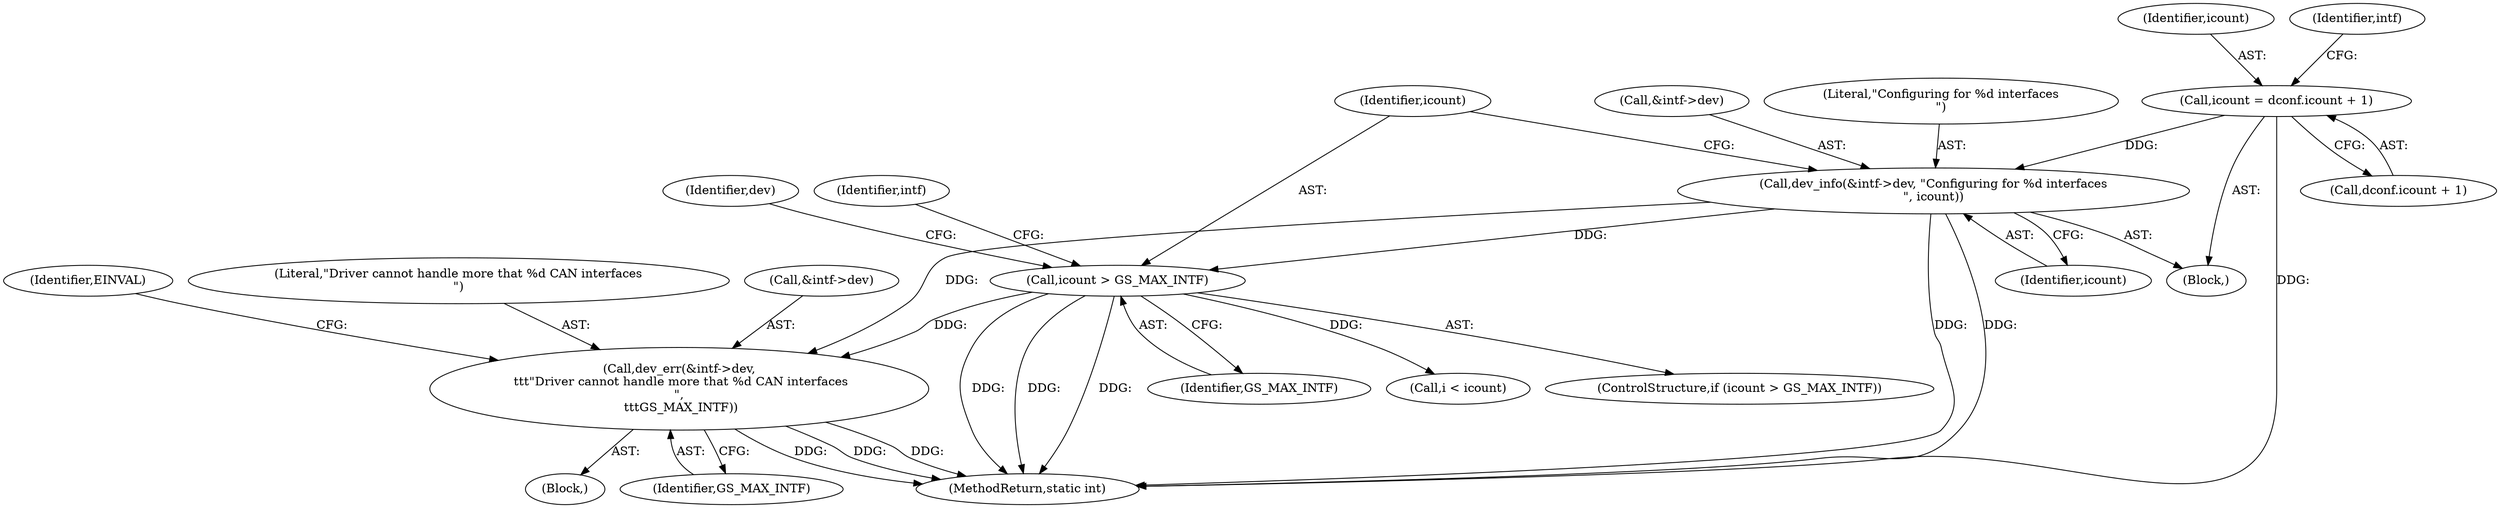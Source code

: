 digraph "0_linux_c919a3069c775c1c876bec55e00b2305d5125caa@pointer" {
"1000225" [label="(Call,dev_err(&intf->dev,\n \t\t\t\"Driver cannot handle more that %d CAN interfaces\n\",\n \t\t\tGS_MAX_INTF))"];
"1000213" [label="(Call,dev_info(&intf->dev, \"Configuring for %d interfaces\n\", icount))"];
"1000206" [label="(Call,icount = dconf.icount + 1)"];
"1000221" [label="(Call,icount > GS_MAX_INTF)"];
"1000208" [label="(Call,dconf.icount + 1)"];
"1000224" [label="(Block,)"];
"1000230" [label="(Literal,\"Driver cannot handle more that %d CAN interfaces\n\")"];
"1000343" [label="(MethodReturn,static int)"];
"1000107" [label="(Block,)"];
"1000218" [label="(Literal,\"Configuring for %d interfaces\n\")"];
"1000228" [label="(Identifier,intf)"];
"1000222" [label="(Identifier,icount)"];
"1000223" [label="(Identifier,GS_MAX_INTF)"];
"1000225" [label="(Call,dev_err(&intf->dev,\n \t\t\t\"Driver cannot handle more that %d CAN interfaces\n\",\n \t\t\tGS_MAX_INTF))"];
"1000213" [label="(Call,dev_info(&intf->dev, \"Configuring for %d interfaces\n\", icount))"];
"1000206" [label="(Call,icount = dconf.icount + 1)"];
"1000207" [label="(Identifier,icount)"];
"1000216" [label="(Identifier,intf)"];
"1000214" [label="(Call,&intf->dev)"];
"1000219" [label="(Identifier,icount)"];
"1000221" [label="(Call,icount > GS_MAX_INTF)"];
"1000226" [label="(Call,&intf->dev)"];
"1000272" [label="(Call,i < icount)"];
"1000220" [label="(ControlStructure,if (icount > GS_MAX_INTF))"];
"1000234" [label="(Identifier,EINVAL)"];
"1000236" [label="(Identifier,dev)"];
"1000231" [label="(Identifier,GS_MAX_INTF)"];
"1000225" -> "1000224"  [label="AST: "];
"1000225" -> "1000231"  [label="CFG: "];
"1000226" -> "1000225"  [label="AST: "];
"1000230" -> "1000225"  [label="AST: "];
"1000231" -> "1000225"  [label="AST: "];
"1000234" -> "1000225"  [label="CFG: "];
"1000225" -> "1000343"  [label="DDG: "];
"1000225" -> "1000343"  [label="DDG: "];
"1000225" -> "1000343"  [label="DDG: "];
"1000213" -> "1000225"  [label="DDG: "];
"1000221" -> "1000225"  [label="DDG: "];
"1000213" -> "1000107"  [label="AST: "];
"1000213" -> "1000219"  [label="CFG: "];
"1000214" -> "1000213"  [label="AST: "];
"1000218" -> "1000213"  [label="AST: "];
"1000219" -> "1000213"  [label="AST: "];
"1000222" -> "1000213"  [label="CFG: "];
"1000213" -> "1000343"  [label="DDG: "];
"1000213" -> "1000343"  [label="DDG: "];
"1000206" -> "1000213"  [label="DDG: "];
"1000213" -> "1000221"  [label="DDG: "];
"1000206" -> "1000107"  [label="AST: "];
"1000206" -> "1000208"  [label="CFG: "];
"1000207" -> "1000206"  [label="AST: "];
"1000208" -> "1000206"  [label="AST: "];
"1000216" -> "1000206"  [label="CFG: "];
"1000206" -> "1000343"  [label="DDG: "];
"1000221" -> "1000220"  [label="AST: "];
"1000221" -> "1000223"  [label="CFG: "];
"1000222" -> "1000221"  [label="AST: "];
"1000223" -> "1000221"  [label="AST: "];
"1000228" -> "1000221"  [label="CFG: "];
"1000236" -> "1000221"  [label="CFG: "];
"1000221" -> "1000343"  [label="DDG: "];
"1000221" -> "1000343"  [label="DDG: "];
"1000221" -> "1000343"  [label="DDG: "];
"1000221" -> "1000272"  [label="DDG: "];
}
